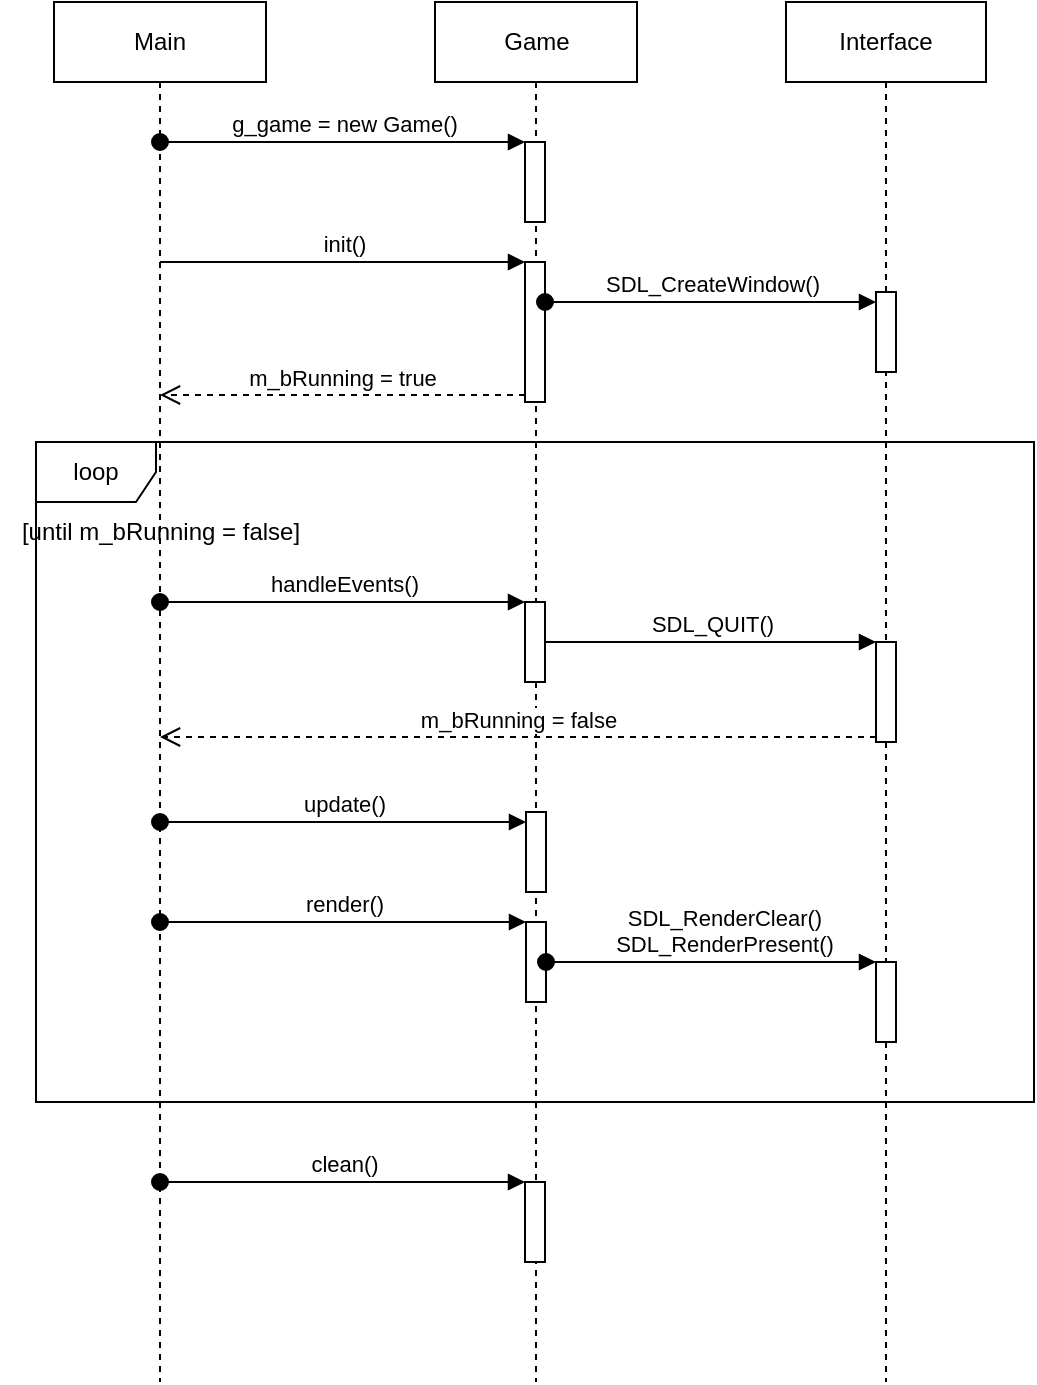 <mxfile version="20.3.3" type="github">
  <diagram id="_WHPBKE9ARS-mTUjOSZl" name="페이지-1">
    <mxGraphModel dx="1038" dy="617" grid="1" gridSize="10" guides="1" tooltips="1" connect="1" arrows="1" fold="1" page="1" pageScale="1" pageWidth="827" pageHeight="1169" math="0" shadow="0">
      <root>
        <mxCell id="0" />
        <mxCell id="1" parent="0" />
        <mxCell id="NobiFyfaE2QnjdYYgfK_-18" value="loop" style="shape=umlFrame;whiteSpace=wrap;html=1;" vertex="1" parent="1">
          <mxGeometry x="174" y="360" width="499" height="330" as="geometry" />
        </mxCell>
        <mxCell id="NobiFyfaE2QnjdYYgfK_-1" value="Game" style="shape=umlLifeline;perimeter=lifelinePerimeter;whiteSpace=wrap;html=1;container=1;collapsible=0;recursiveResize=0;outlineConnect=0;" vertex="1" parent="1">
          <mxGeometry x="373.5" y="140" width="101" height="690" as="geometry" />
        </mxCell>
        <mxCell id="NobiFyfaE2QnjdYYgfK_-6" value="" style="html=1;points=[];perimeter=orthogonalPerimeter;" vertex="1" parent="NobiFyfaE2QnjdYYgfK_-1">
          <mxGeometry x="45" y="70" width="10" height="40" as="geometry" />
        </mxCell>
        <mxCell id="NobiFyfaE2QnjdYYgfK_-8" value="" style="html=1;points=[];perimeter=orthogonalPerimeter;" vertex="1" parent="NobiFyfaE2QnjdYYgfK_-1">
          <mxGeometry x="45" y="130" width="10" height="70" as="geometry" />
        </mxCell>
        <mxCell id="NobiFyfaE2QnjdYYgfK_-24" value="" style="html=1;points=[];perimeter=orthogonalPerimeter;" vertex="1" parent="NobiFyfaE2QnjdYYgfK_-1">
          <mxGeometry x="45.5" y="460" width="10" height="40" as="geometry" />
        </mxCell>
        <mxCell id="NobiFyfaE2QnjdYYgfK_-20" value="" style="html=1;points=[];perimeter=orthogonalPerimeter;" vertex="1" parent="NobiFyfaE2QnjdYYgfK_-1">
          <mxGeometry x="45" y="300" width="10" height="40" as="geometry" />
        </mxCell>
        <mxCell id="NobiFyfaE2QnjdYYgfK_-22" value="" style="html=1;points=[];perimeter=orthogonalPerimeter;" vertex="1" parent="NobiFyfaE2QnjdYYgfK_-1">
          <mxGeometry x="45.5" y="405" width="10" height="40" as="geometry" />
        </mxCell>
        <mxCell id="NobiFyfaE2QnjdYYgfK_-2" value="Main" style="shape=umlLifeline;perimeter=lifelinePerimeter;whiteSpace=wrap;html=1;container=1;collapsible=0;recursiveResize=0;outlineConnect=0;" vertex="1" parent="1">
          <mxGeometry x="183" y="140" width="106" height="690" as="geometry" />
        </mxCell>
        <mxCell id="NobiFyfaE2QnjdYYgfK_-7" value="g_game = new Game()" style="html=1;verticalAlign=bottom;startArrow=oval;endArrow=block;startSize=8;rounded=0;" edge="1" target="NobiFyfaE2QnjdYYgfK_-6" parent="1" source="NobiFyfaE2QnjdYYgfK_-2">
          <mxGeometry relative="1" as="geometry">
            <mxPoint x="229" y="210" as="sourcePoint" />
            <Array as="points">
              <mxPoint x="319.5" y="210" />
            </Array>
          </mxGeometry>
        </mxCell>
        <mxCell id="NobiFyfaE2QnjdYYgfK_-9" value="init()" style="html=1;verticalAlign=bottom;endArrow=block;entryX=0;entryY=0;rounded=0;" edge="1" target="NobiFyfaE2QnjdYYgfK_-8" parent="1" source="NobiFyfaE2QnjdYYgfK_-2">
          <mxGeometry relative="1" as="geometry">
            <mxPoint x="388" y="290" as="sourcePoint" />
          </mxGeometry>
        </mxCell>
        <mxCell id="NobiFyfaE2QnjdYYgfK_-10" value="m_bRunning = true" style="html=1;verticalAlign=bottom;endArrow=open;dashed=1;endSize=8;exitX=0;exitY=0.95;rounded=0;" edge="1" source="NobiFyfaE2QnjdYYgfK_-8" parent="1" target="NobiFyfaE2QnjdYYgfK_-2">
          <mxGeometry relative="1" as="geometry">
            <mxPoint x="388" y="366" as="targetPoint" />
          </mxGeometry>
        </mxCell>
        <mxCell id="NobiFyfaE2QnjdYYgfK_-11" value="Interface" style="shape=umlLifeline;perimeter=lifelinePerimeter;whiteSpace=wrap;html=1;container=1;collapsible=0;recursiveResize=0;outlineConnect=0;" vertex="1" parent="1">
          <mxGeometry x="549" y="140" width="100" height="690" as="geometry" />
        </mxCell>
        <mxCell id="NobiFyfaE2QnjdYYgfK_-32" value="" style="html=1;points=[];perimeter=orthogonalPerimeter;" vertex="1" parent="NobiFyfaE2QnjdYYgfK_-11">
          <mxGeometry x="45" y="145" width="10" height="40" as="geometry" />
        </mxCell>
        <mxCell id="NobiFyfaE2QnjdYYgfK_-34" value="" style="html=1;points=[];perimeter=orthogonalPerimeter;" vertex="1" parent="NobiFyfaE2QnjdYYgfK_-11">
          <mxGeometry x="45" y="480" width="10" height="40" as="geometry" />
        </mxCell>
        <mxCell id="NobiFyfaE2QnjdYYgfK_-36" value="" style="html=1;points=[];perimeter=orthogonalPerimeter;" vertex="1" parent="NobiFyfaE2QnjdYYgfK_-11">
          <mxGeometry x="45" y="320" width="10" height="50" as="geometry" />
        </mxCell>
        <mxCell id="NobiFyfaE2QnjdYYgfK_-17" value="clean()" style="html=1;verticalAlign=bottom;startArrow=oval;endArrow=block;startSize=8;rounded=0;" edge="1" target="NobiFyfaE2QnjdYYgfK_-16" parent="1" source="NobiFyfaE2QnjdYYgfK_-2">
          <mxGeometry relative="1" as="geometry">
            <mxPoint x="398" y="470" as="sourcePoint" />
          </mxGeometry>
        </mxCell>
        <mxCell id="NobiFyfaE2QnjdYYgfK_-19" value="[until m_bRunning = false]" style="text;html=1;resizable=0;autosize=1;align=center;verticalAlign=middle;points=[];fillColor=none;strokeColor=none;rounded=0;" vertex="1" parent="1">
          <mxGeometry x="156" y="390" width="160" height="30" as="geometry" />
        </mxCell>
        <mxCell id="NobiFyfaE2QnjdYYgfK_-21" value="handleEvents()" style="html=1;verticalAlign=bottom;startArrow=oval;endArrow=block;startSize=8;rounded=0;" edge="1" target="NobiFyfaE2QnjdYYgfK_-20" parent="1" source="NobiFyfaE2QnjdYYgfK_-2">
          <mxGeometry relative="1" as="geometry">
            <mxPoint x="359" y="420" as="sourcePoint" />
            <Array as="points">
              <mxPoint x="270" y="440" />
              <mxPoint x="380" y="440" />
            </Array>
          </mxGeometry>
        </mxCell>
        <mxCell id="NobiFyfaE2QnjdYYgfK_-23" value="update()" style="html=1;verticalAlign=bottom;startArrow=oval;endArrow=block;startSize=8;rounded=0;" edge="1" target="NobiFyfaE2QnjdYYgfK_-22" parent="1" source="NobiFyfaE2QnjdYYgfK_-2">
          <mxGeometry relative="1" as="geometry">
            <mxPoint x="359" y="480" as="sourcePoint" />
            <Array as="points">
              <mxPoint x="280" y="550" />
              <mxPoint x="310" y="550" />
              <mxPoint x="390" y="550" />
            </Array>
          </mxGeometry>
        </mxCell>
        <mxCell id="NobiFyfaE2QnjdYYgfK_-33" value="SDL_CreateWindow()" style="html=1;verticalAlign=bottom;startArrow=oval;endArrow=block;startSize=8;rounded=0;" edge="1" target="NobiFyfaE2QnjdYYgfK_-32" parent="1" source="NobiFyfaE2QnjdYYgfK_-8">
          <mxGeometry relative="1" as="geometry">
            <mxPoint x="534" y="280" as="sourcePoint" />
            <Array as="points">
              <mxPoint x="500" y="290" />
              <mxPoint x="540" y="290" />
            </Array>
          </mxGeometry>
        </mxCell>
        <mxCell id="NobiFyfaE2QnjdYYgfK_-35" value="SDL_RenderClear()&lt;br&gt;SDL_RenderPresent()" style="html=1;verticalAlign=bottom;startArrow=oval;endArrow=block;startSize=8;rounded=0;" edge="1" target="NobiFyfaE2QnjdYYgfK_-34" parent="1" source="NobiFyfaE2QnjdYYgfK_-24">
          <mxGeometry x="0.08" relative="1" as="geometry">
            <mxPoint x="534" y="565" as="sourcePoint" />
            <Array as="points">
              <mxPoint x="540" y="620" />
            </Array>
            <mxPoint as="offset" />
          </mxGeometry>
        </mxCell>
        <mxCell id="NobiFyfaE2QnjdYYgfK_-37" value="SDL_QUIT()" style="html=1;verticalAlign=bottom;endArrow=block;entryX=0;entryY=0;rounded=0;" edge="1" target="NobiFyfaE2QnjdYYgfK_-36" parent="1" source="NobiFyfaE2QnjdYYgfK_-20">
          <mxGeometry relative="1" as="geometry">
            <mxPoint x="524" y="430" as="sourcePoint" />
            <Array as="points">
              <mxPoint x="560" y="460" />
            </Array>
          </mxGeometry>
        </mxCell>
        <mxCell id="NobiFyfaE2QnjdYYgfK_-25" value="render()" style="html=1;verticalAlign=bottom;startArrow=oval;endArrow=block;startSize=8;rounded=0;" edge="1" parent="1" target="NobiFyfaE2QnjdYYgfK_-24" source="NobiFyfaE2QnjdYYgfK_-2">
          <mxGeometry relative="1" as="geometry">
            <mxPoint x="240" y="540" as="sourcePoint" />
            <Array as="points">
              <mxPoint x="260" y="600" />
              <mxPoint x="340" y="600" />
            </Array>
          </mxGeometry>
        </mxCell>
        <mxCell id="NobiFyfaE2QnjdYYgfK_-16" value="" style="html=1;points=[];perimeter=orthogonalPerimeter;" vertex="1" parent="1">
          <mxGeometry x="418.5" y="730" width="10" height="40" as="geometry" />
        </mxCell>
        <mxCell id="NobiFyfaE2QnjdYYgfK_-38" value="m_bRunning = false" style="html=1;verticalAlign=bottom;endArrow=open;dashed=1;endSize=8;exitX=0;exitY=0.95;rounded=0;" edge="1" source="NobiFyfaE2QnjdYYgfK_-36" parent="1" target="NobiFyfaE2QnjdYYgfK_-2">
          <mxGeometry relative="1" as="geometry">
            <mxPoint x="524" y="506" as="targetPoint" />
          </mxGeometry>
        </mxCell>
      </root>
    </mxGraphModel>
  </diagram>
</mxfile>
